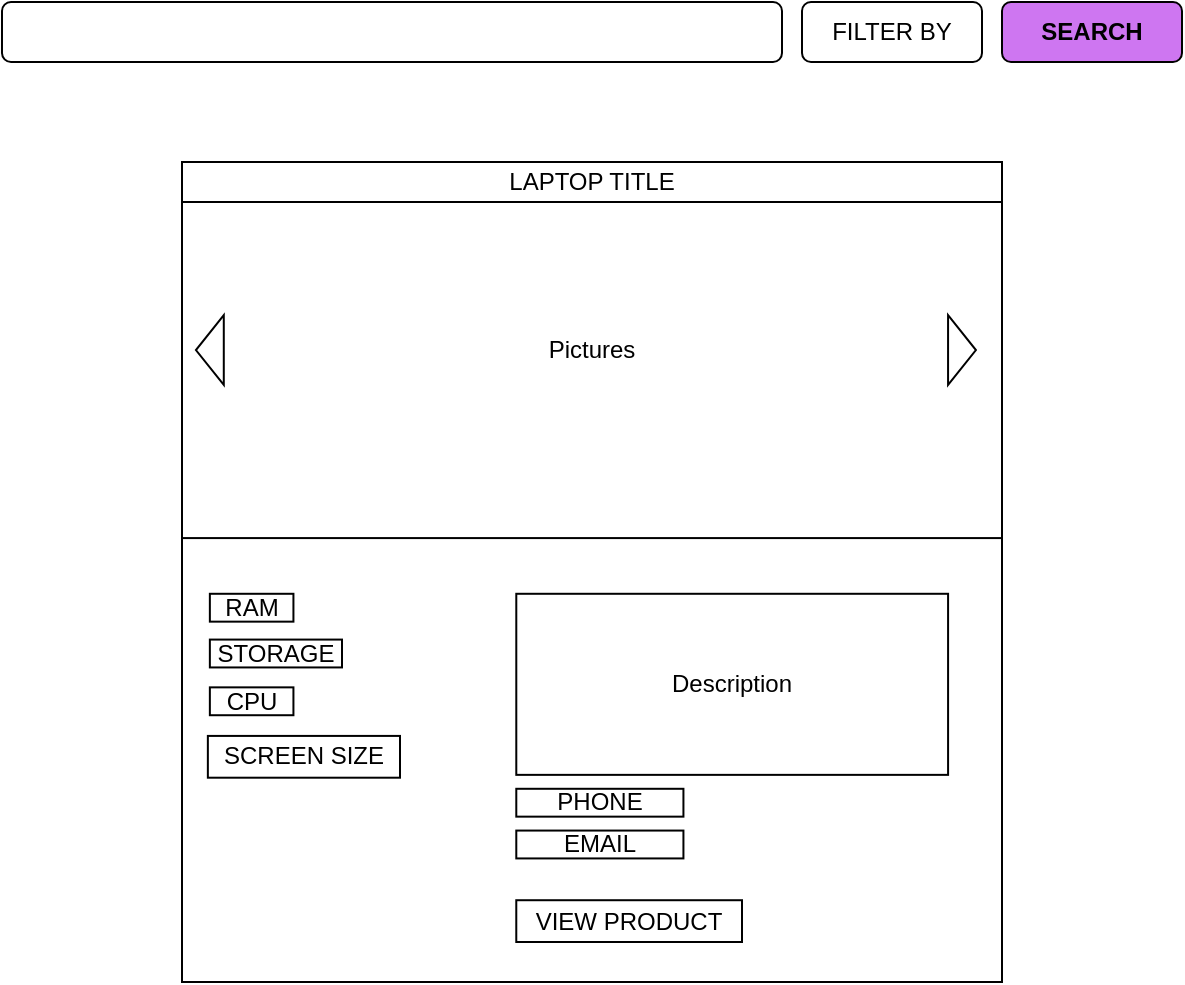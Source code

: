 <mxfile>
    <diagram id="x58EBcbyUYkNpFSWLoJ2" name="Page-1">
        <mxGraphModel dx="1066" dy="586" grid="1" gridSize="10" guides="1" tooltips="1" connect="1" arrows="1" fold="1" page="1" pageScale="1" pageWidth="850" pageHeight="1100" math="0" shadow="0">
            <root>
                <mxCell id="0"/>
                <mxCell id="1" parent="0"/>
                <mxCell id="26" value="" style="group" parent="1" vertex="1" connectable="0">
                    <mxGeometry x="220" y="110" width="410" height="410" as="geometry"/>
                </mxCell>
                <mxCell id="2" value="" style="whiteSpace=wrap;html=1;aspect=fixed;" parent="26" vertex="1">
                    <mxGeometry width="410" height="410" as="geometry"/>
                </mxCell>
                <mxCell id="6" style="edgeStyle=none;html=1;" parent="26" source="5" target="2" edge="1">
                    <mxGeometry relative="1" as="geometry"/>
                </mxCell>
                <mxCell id="5" value="Pictures" style="rounded=0;whiteSpace=wrap;html=1;" parent="26" vertex="1">
                    <mxGeometry width="410" height="188.04" as="geometry"/>
                </mxCell>
                <mxCell id="7" value="" style="triangle;whiteSpace=wrap;html=1;" parent="26" vertex="1">
                    <mxGeometry x="383.037" y="76.607" width="13.929" height="34.821" as="geometry"/>
                </mxCell>
                <mxCell id="8" value="" style="triangle;whiteSpace=wrap;html=1;rotation=-180;" parent="26" vertex="1">
                    <mxGeometry x="6.964" y="76.607" width="13.929" height="34.821" as="geometry"/>
                </mxCell>
                <mxCell id="9" value="RAM" style="rounded=0;whiteSpace=wrap;html=1;" parent="26" vertex="1">
                    <mxGeometry x="13.929" y="215.893" width="41.786" height="13.929" as="geometry"/>
                </mxCell>
                <mxCell id="10" value="STORAGE" style="rounded=0;whiteSpace=wrap;html=1;" parent="26" vertex="1">
                    <mxGeometry x="13.93" y="238.79" width="66.07" height="13.93" as="geometry"/>
                </mxCell>
                <mxCell id="11" value="CPU" style="rounded=0;whiteSpace=wrap;html=1;" parent="26" vertex="1">
                    <mxGeometry x="13.929" y="262.679" width="41.786" height="13.929" as="geometry"/>
                </mxCell>
                <mxCell id="32" style="edgeStyle=none;html=1;exitX=0.5;exitY=1;exitDx=0;exitDy=0;fontColor=#000000;" parent="26" source="12" target="5" edge="1">
                    <mxGeometry relative="1" as="geometry"/>
                </mxCell>
                <mxCell id="12" value="LAPTOP TITLE" style="rounded=0;whiteSpace=wrap;html=1;" parent="26" vertex="1">
                    <mxGeometry width="410" height="20" as="geometry"/>
                </mxCell>
                <mxCell id="13" value="SCREEN SIZE" style="rounded=0;whiteSpace=wrap;html=1;" parent="26" vertex="1">
                    <mxGeometry x="12.93" y="286.96" width="96.07" height="20.89" as="geometry"/>
                </mxCell>
                <mxCell id="20" value="Description" style="rounded=0;whiteSpace=wrap;html=1;" parent="26" vertex="1">
                    <mxGeometry x="167.143" y="215.893" width="215.893" height="90.536" as="geometry"/>
                </mxCell>
                <mxCell id="22" value="PHONE" style="rounded=0;whiteSpace=wrap;html=1;" parent="26" vertex="1">
                    <mxGeometry x="167.143" y="313.393" width="83.571" height="13.929" as="geometry"/>
                </mxCell>
                <mxCell id="23" value="EMAIL" style="rounded=0;whiteSpace=wrap;html=1;" parent="26" vertex="1">
                    <mxGeometry x="167.143" y="334.286" width="83.571" height="13.929" as="geometry"/>
                </mxCell>
                <mxCell id="25" value="VIEW PRODUCT" style="rounded=0;whiteSpace=wrap;html=1;" parent="26" vertex="1">
                    <mxGeometry x="167.14" y="369.11" width="112.86" height="20.89" as="geometry"/>
                </mxCell>
                <mxCell id="31" value="" style="group" parent="1" vertex="1" connectable="0">
                    <mxGeometry x="130" y="30" width="590" height="30" as="geometry"/>
                </mxCell>
                <mxCell id="33" value="" style="group" vertex="1" connectable="0" parent="31">
                    <mxGeometry width="590" height="30" as="geometry"/>
                </mxCell>
                <mxCell id="28" value="" style="rounded=1;whiteSpace=wrap;html=1;" parent="33" vertex="1">
                    <mxGeometry width="390" height="30" as="geometry"/>
                </mxCell>
                <mxCell id="29" value="FILTER BY" style="rounded=1;whiteSpace=wrap;html=1;" parent="33" vertex="1">
                    <mxGeometry x="400" width="90" height="30" as="geometry"/>
                </mxCell>
                <mxCell id="30" value="SEARCH" style="rounded=1;whiteSpace=wrap;html=1;fillColor=#CE76F1;fontColor=#000000;fontStyle=1" parent="33" vertex="1">
                    <mxGeometry x="500" width="90" height="30" as="geometry"/>
                </mxCell>
            </root>
        </mxGraphModel>
    </diagram>
</mxfile>